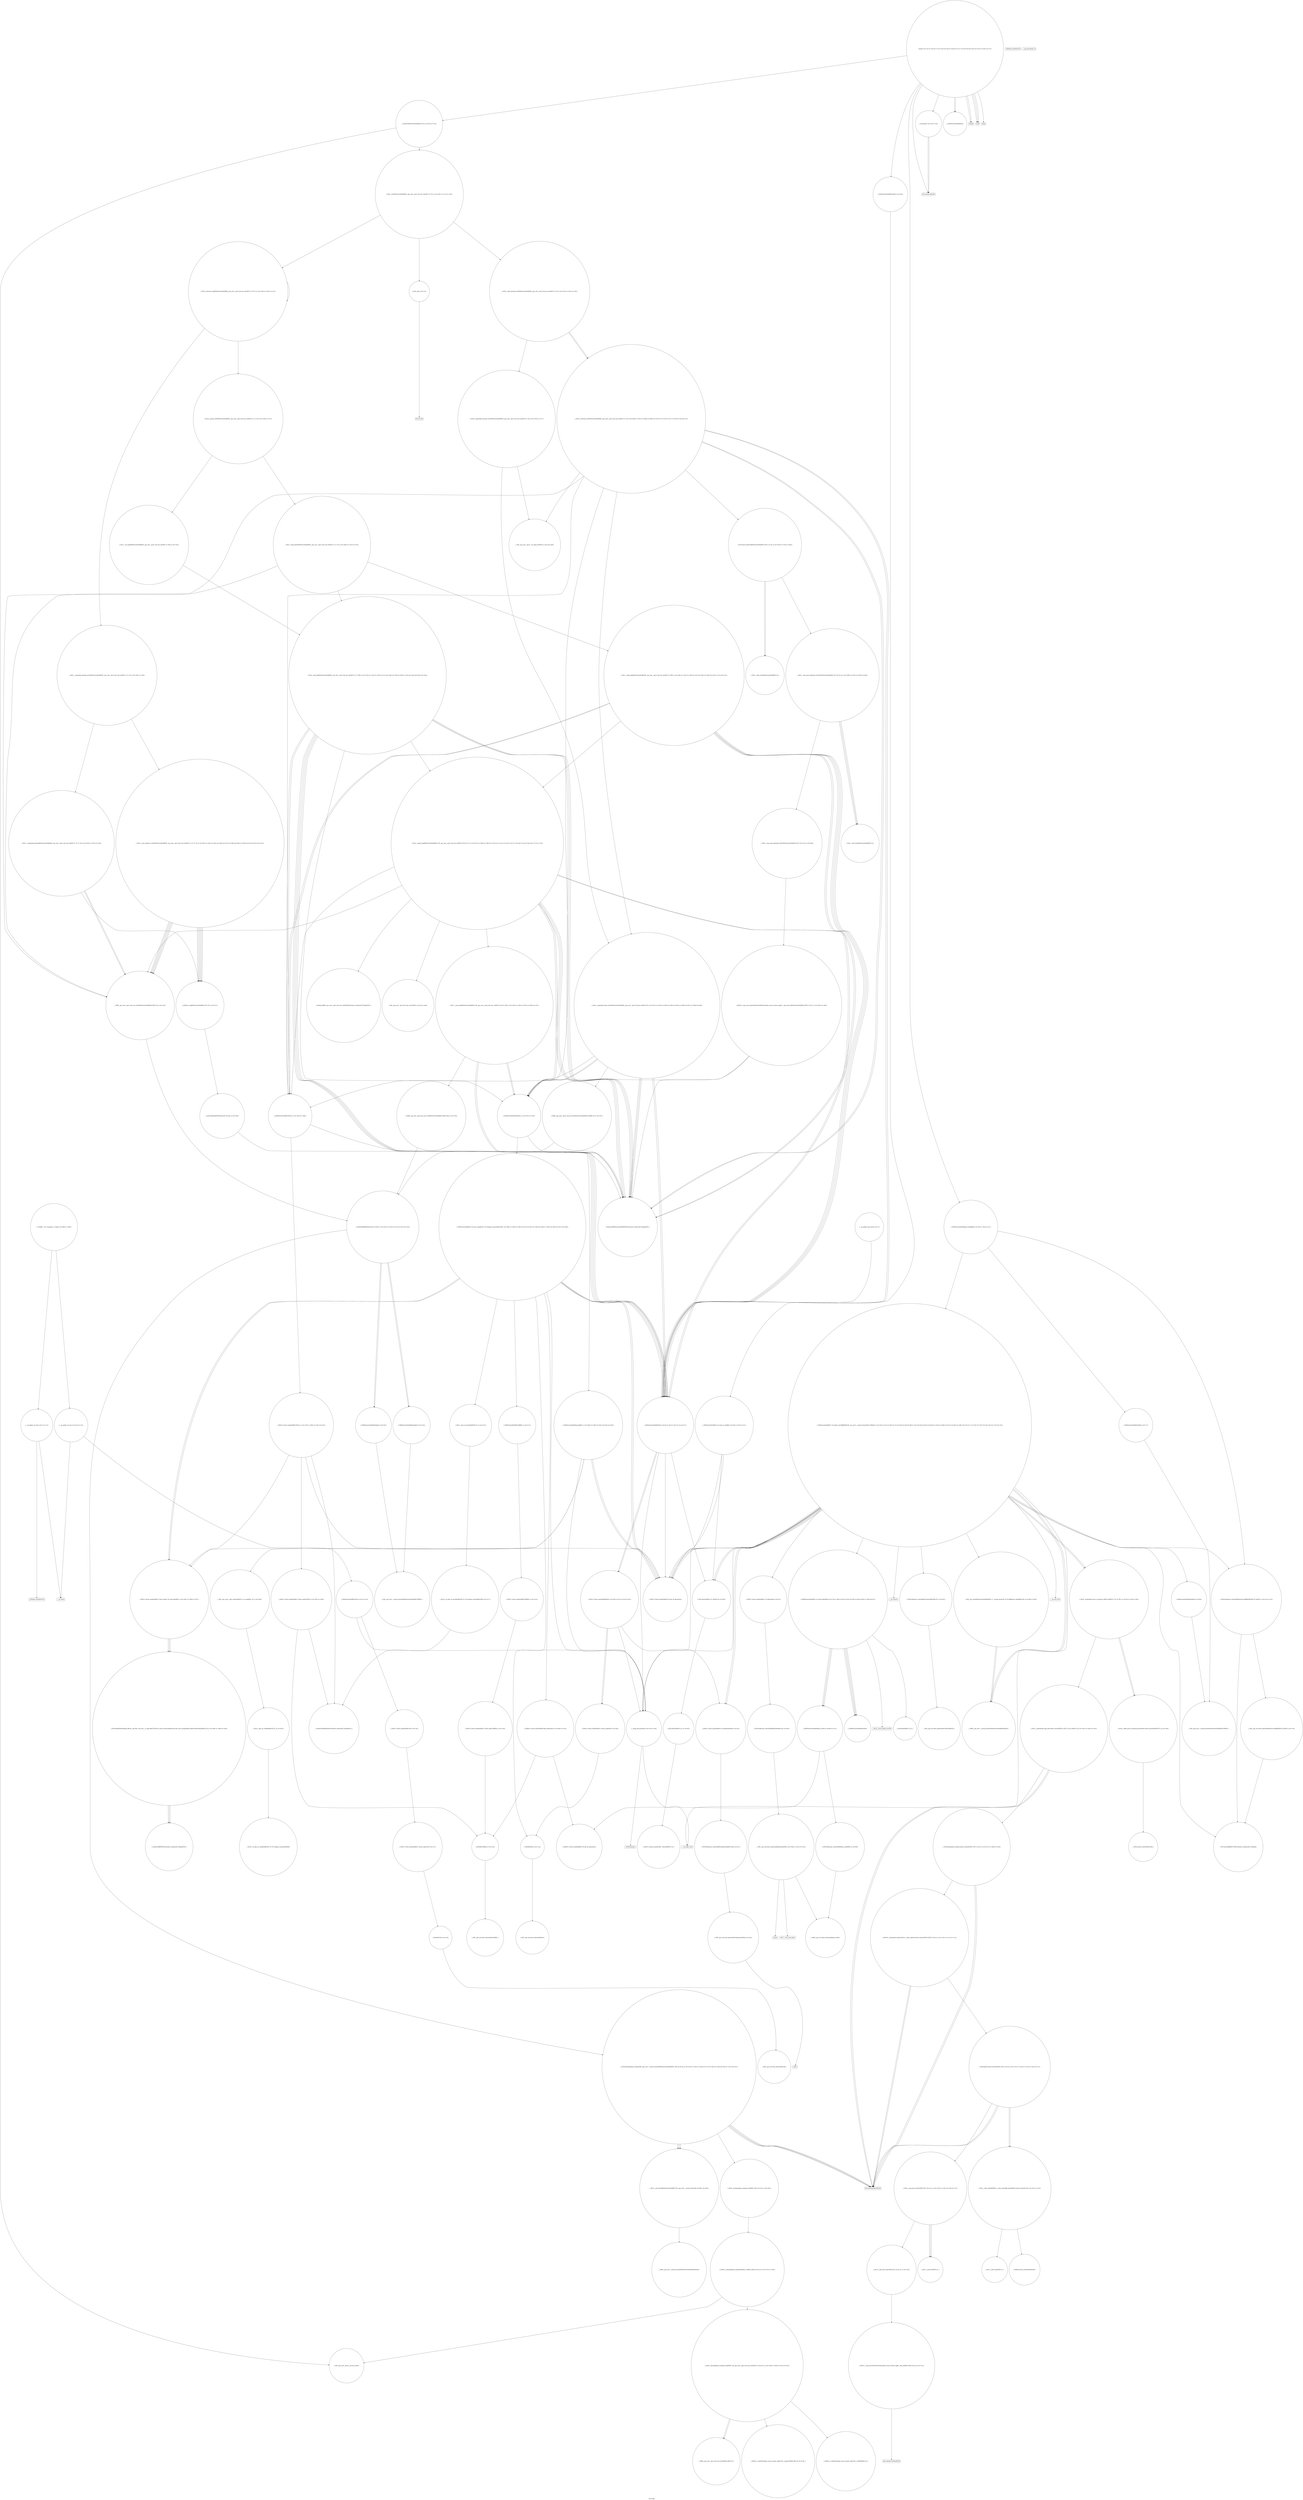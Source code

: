 digraph "Call Graph" {
	label="Call Graph";

	Node0x555b757e8b70 [shape=record,shape=circle,label="{__cxx_global_var_init|{<s0>1|<s1>2}}"];
	Node0x555b757e8b70:s0 -> Node0x555b757e8bf0[color=black];
	Node0x555b757e8b70:s1 -> Node0x555b75b6a610[color=black];
	Node0x555b75b6e1b0 [shape=record,shape=circle,label="{_ZNK9__gnu_cxx5__ops15_Iter_less_iterclIPSt6vectorIiSaIiEES6_EEbT_T0_|{<s0>153}}"];
	Node0x555b75b6e1b0:s0 -> Node0x555b75b6c690[color=black];
	Node0x555b75b6a810 [shape=record,shape=circle,label="{_ZNSt6vectorIiSaIiEED2Ev|{<s0>8|<s1>9|<s2>10|<s3>11|<s4>12}}"];
	Node0x555b75b6a810:s0 -> Node0x555b75b6b210[color=black];
	Node0x555b75b6a810:s1 -> Node0x555b75b6b190[color=black];
	Node0x555b75b6a810:s2 -> Node0x555b75b6b290[color=black];
	Node0x555b75b6a810:s3 -> Node0x555b75b6b290[color=black];
	Node0x555b75b6a810:s4 -> Node0x555b75b6ae90[color=black];
	Node0x555b75b6bd10 [shape=record,shape=circle,label="{_ZNSt12_Vector_baseIiSaIiEE12_Vector_implC2EOS0_|{<s0>183|<s1>184}}"];
	Node0x555b75b6bd10:s0 -> Node0x555b75b6bc90[color=black];
	Node0x555b75b6bd10:s1 -> Node0x555b75b6c410[color=black];
	Node0x555b75b6ab90 [shape=record,shape=circle,label="{_ZNSt6vectorIiSaIiEE9push_backERKi|{<s0>29|<s1>30|<s2>31}}"];
	Node0x555b75b6ab90:s0 -> Node0x555b75b6b790[color=black];
	Node0x555b75b6ab90:s1 -> Node0x555b75b6b890[color=black];
	Node0x555b75b6ab90:s2 -> Node0x555b75b6b810[color=black];
	Node0x555b75b6c090 [shape=record,shape=circle,label="{_ZN9__gnu_cxx5__ops14_Iter_less_valC2ENS0_15_Iter_less_iterE}"];
	Node0x555b75b6af10 [shape=record,shape=Mrecord,label="{__cxa_begin_catch}"];
	Node0x555b75b6c410 [shape=record,shape=circle,label="{_ZNSaIiEC2ERKS_|{<s0>214}}"];
	Node0x555b75b6c410:s0 -> Node0x555b75b6be10[color=black];
	Node0x555b75b6b290 [shape=record,shape=circle,label="{_ZNSt12_Vector_baseIiSaIiEED2Ev|{<s0>40|<s1>41|<s2>42|<s3>43}}"];
	Node0x555b75b6b290:s0 -> Node0x555b75b6b410[color=black];
	Node0x555b75b6b290:s1 -> Node0x555b75b6b490[color=black];
	Node0x555b75b6b290:s2 -> Node0x555b75b6b490[color=black];
	Node0x555b75b6b290:s3 -> Node0x555b75b6ae90[color=black];
	Node0x555b75b6c790 [shape=record,shape=circle,label="{_ZNKSt6vectorIiSaIiEE5beginEv|{<s0>233}}"];
	Node0x555b75b6c790:s0 -> Node0x555b75b704d0[color=black];
	Node0x555b75b6b610 [shape=record,shape=Mrecord,label="{_ZdlPv}"];
	Node0x555b75b6cb10 [shape=record,shape=circle,label="{_ZNSt8__lc_raiISt26random_access_iterator_tagS0_E6__cnd2IPKiEEbT_S5_}"];
	Node0x555b75b6b990 [shape=record,shape=circle,label="{_ZSt7forwardIRKiEOT_RNSt16remove_referenceIS2_E4typeE}"];
	Node0x555b75b706d0 [shape=record,shape=circle,label="{_ZSt4swapIiSaIiEEvRSt6vectorIT_T0_ES5_|{<s0>258}}"];
	Node0x555b75b706d0:s0 -> Node0x555b75b70750[color=black];
	Node0x555b75b6cd30 [shape=record,shape=circle,label="{_ZNSt16allocator_traitsISaIiEE7destroyIiEEvRS0_PT_|{<s0>95}}"];
	Node0x555b75b6cd30:s0 -> Node0x555b75b6dc30[color=black];
	Node0x555b75b70a50 [shape=record,shape=circle,label="{_ZSt26__unguarded_insertion_sortIPSt6vectorIiSaIiEEN9__gnu_cxx5__ops15_Iter_less_iterEEvT_S7_T0_|{<s0>276|<s1>277}}"];
	Node0x555b75b70a50:s0 -> Node0x555b75b70bd0[color=black];
	Node0x555b75b70a50:s1 -> Node0x555b75b70b50[color=black];
	Node0x555b75b6d0b0 [shape=record,shape=circle,label="{_ZNSt16allocator_traitsISaIiEE8max_sizeERKS0_|{<s0>98}}"];
	Node0x555b75b6d0b0:s0 -> Node0x555b75b6d1b0[color=black];
	Node0x555b75b70dd0 [shape=record,shape=circle,label="{_ZSt12__niter_baseIPSt6vectorIiSaIiEEET_S4_}"];
	Node0x555b75b6d430 [shape=record,shape=Mrecord,label="{_Znwm}"];
	Node0x555b75b6d7b0 [shape=record,shape=circle,label="{_ZSt14__copy_move_a2ILb1EPiS0_ET1_T0_S2_S1_|{<s0>118|<s1>119|<s2>120|<s3>121}}"];
	Node0x555b75b6d7b0:s0 -> Node0x555b75b6d930[color=black];
	Node0x555b75b6d7b0:s1 -> Node0x555b75b6d930[color=black];
	Node0x555b75b6d7b0:s2 -> Node0x555b75b6d930[color=black];
	Node0x555b75b6d7b0:s3 -> Node0x555b75b6d8b0[color=black];
	Node0x555b75b6db30 [shape=record,shape=circle,label="{_ZNKSt13move_iteratorIPiE4baseEv}"];
	Node0x555b75b6deb0 [shape=record,shape=circle,label="{_ZSt22__final_insertion_sortIPSt6vectorIiSaIiEEN9__gnu_cxx5__ops15_Iter_less_iterEEvT_S7_T0_|{<s0>133|<s1>134|<s2>135}}"];
	Node0x555b75b6deb0:s0 -> Node0x555b75b709d0[color=black];
	Node0x555b75b6deb0:s1 -> Node0x555b75b70a50[color=black];
	Node0x555b75b6deb0:s2 -> Node0x555b75b709d0[color=black];
	Node0x555b757e8bf0 [shape=record,shape=Mrecord,label="{_ZNSt8ios_base4InitC1Ev}"];
	Node0x555b75b6e230 [shape=record,shape=circle,label="{_ZSt10__pop_heapIPSt6vectorIiSaIiEEN9__gnu_cxx5__ops15_Iter_less_iterEEvT_S7_S7_RT0_|{<s0>154|<s1>155|<s2>156|<s3>157|<s4>158|<s5>159|<s6>160|<s7>161|<s8>162|<s9>163|<s10>164}}"];
	Node0x555b75b6e230:s0 -> Node0x555b75b6e2b0[color=black];
	Node0x555b75b6e230:s1 -> Node0x555b75b6e330[color=black];
	Node0x555b75b6e230:s2 -> Node0x555b75b6e2b0[color=black];
	Node0x555b75b6e230:s3 -> Node0x555b75b6bf90[color=black];
	Node0x555b75b6e230:s4 -> Node0x555b75b6e2b0[color=black];
	Node0x555b75b6e230:s5 -> Node0x555b75b6e330[color=black];
	Node0x555b75b6e230:s6 -> Node0x555b75b6e3b0[color=black];
	Node0x555b75b6e230:s7 -> Node0x555b75b6a810[color=black];
	Node0x555b75b6e230:s8 -> Node0x555b75b6a810[color=black];
	Node0x555b75b6e230:s9 -> Node0x555b75b6a810[color=black];
	Node0x555b75b6e230:s10 -> Node0x555b75b6a810[color=black];
	Node0x555b75b6a890 [shape=record,shape=circle,label="{_Z5solveiii|{<s0>13|<s1>14}}"];
	Node0x555b75b6a890:s0 -> Node0x555b75b6a910[color=black];
	Node0x555b75b6a890:s1 -> Node0x555b75b6a910[color=black];
	Node0x555b75b6bd90 [shape=record,shape=circle,label="{_ZNSt12_Vector_baseIiSaIiEE12_Vector_impl12_M_swap_dataERS2_|{<s0>185|<s1>186|<s2>187}}"];
	Node0x555b75b6bd90:s0 -> Node0x555b75b6be90[color=black];
	Node0x555b75b6bd90:s1 -> Node0x555b75b6be90[color=black];
	Node0x555b75b6bd90:s2 -> Node0x555b75b6be90[color=black];
	Node0x555b75b6ac10 [shape=record,shape=circle,label="{_ZSt4sortIPSt6vectorIiSaIiEEEvT_S4_|{<s0>32|<s1>33}}"];
	Node0x555b75b6ac10:s0 -> Node0x555b75b6dd30[color=black];
	Node0x555b75b6ac10:s1 -> Node0x555b75b6dcb0[color=black];
	Node0x555b75b6c110 [shape=record,shape=circle,label="{_ZSt11__push_heapIPSt6vectorIiSaIiEElS2_N9__gnu_cxx5__ops14_Iter_less_valEEvT_T0_S8_T1_RT2_|{<s0>193|<s1>194|<s2>195|<s3>196|<s4>197}}"];
	Node0x555b75b6c110:s0 -> Node0x555b75b6c610[color=black];
	Node0x555b75b6c110:s1 -> Node0x555b75b6e2b0[color=black];
	Node0x555b75b6c110:s2 -> Node0x555b75b6bf90[color=black];
	Node0x555b75b6c110:s3 -> Node0x555b75b6e2b0[color=black];
	Node0x555b75b6c110:s4 -> Node0x555b75b6bf90[color=black];
	Node0x555b75b6af90 [shape=record,shape=Mrecord,label="{_ZSt9terminatev}"];
	Node0x555b75b6c490 [shape=record,shape=circle,label="{_ZNSt12_Vector_baseIiSaIiEEC2ERKS0_|{<s0>215}}"];
	Node0x555b75b6c490:s0 -> Node0x555b75b6c510[color=black];
	Node0x555b75b6b310 [shape=record,shape=circle,label="{_ZSt8_DestroyIPiEvT_S1_|{<s0>44}}"];
	Node0x555b75b6b310:s0 -> Node0x555b75b6b390[color=black];
	Node0x555b75b6c810 [shape=record,shape=circle,label="{_ZNKSt6vectorIiSaIiEE3endEv|{<s0>234}}"];
	Node0x555b75b6c810:s0 -> Node0x555b75b704d0[color=black];
	Node0x555b75b6b690 [shape=record,shape=circle,label="{_ZN9__gnu_cxx13new_allocatorIiED2Ev}"];
	Node0x555b75b6cb90 [shape=record,shape=circle,label="{_ZNK9__gnu_cxx5__ops15_Iter_less_iterclIPKiS4_EEbT_T0_}"];
	Node0x555b75b6ba10 [shape=record,shape=circle,label="{_ZNKSt6vectorIiSaIiEE12_M_check_lenEmPKc|{<s0>79|<s1>80|<s2>81|<s3>82|<s4>83|<s5>84|<s6>85|<s7>86|<s8>87}}"];
	Node0x555b75b6ba10:s0 -> Node0x555b75b6ceb0[color=black];
	Node0x555b75b6ba10:s1 -> Node0x555b75b6cf30[color=black];
	Node0x555b75b6ba10:s2 -> Node0x555b75b6cfb0[color=black];
	Node0x555b75b6ba10:s3 -> Node0x555b75b6cf30[color=black];
	Node0x555b75b6ba10:s4 -> Node0x555b75b6cf30[color=black];
	Node0x555b75b6ba10:s5 -> Node0x555b75b6d030[color=black];
	Node0x555b75b6ba10:s6 -> Node0x555b75b6cf30[color=black];
	Node0x555b75b6ba10:s7 -> Node0x555b75b6ceb0[color=black];
	Node0x555b75b6ba10:s8 -> Node0x555b75b6ceb0[color=black];
	Node0x555b75b70750 [shape=record,shape=circle,label="{_ZNSt6vectorIiSaIiEE4swapERS1_|{<s0>259|<s1>260|<s2>261|<s3>262|<s4>263}}"];
	Node0x555b75b70750:s0 -> Node0x555b75b6bd90[color=black];
	Node0x555b75b70750:s1 -> Node0x555b75b6b210[color=black];
	Node0x555b75b70750:s2 -> Node0x555b75b6b210[color=black];
	Node0x555b75b70750:s3 -> Node0x555b75b707d0[color=black];
	Node0x555b75b70750:s4 -> Node0x555b75b6ae90[color=black];
	Node0x555b75b6cdb0 [shape=record,shape=Mrecord,label="{__cxa_rethrow}"];
	Node0x555b75b70ad0 [shape=record,shape=circle,label="{_ZSt13move_backwardIPSt6vectorIiSaIiEES3_ET0_T_S5_S4_|{<s0>278|<s1>279|<s2>280}}"];
	Node0x555b75b70ad0:s0 -> Node0x555b75b70cd0[color=black];
	Node0x555b75b70ad0:s1 -> Node0x555b75b70cd0[color=black];
	Node0x555b75b70ad0:s2 -> Node0x555b75b70c50[color=black];
	Node0x555b75b6d130 [shape=record,shape=circle,label="{_ZNKSt12_Vector_baseIiSaIiEE19_M_get_Tp_allocatorEv}"];
	Node0x555b75b70e50 [shape=record,shape=circle,label="{_ZNSt20__copy_move_backwardILb1ELb0ESt26random_access_iterator_tagE13__copy_move_bIPSt6vectorIiSaIiEES6_EET0_T_S8_S7_|{<s0>295|<s1>296}}"];
	Node0x555b75b70e50:s0 -> Node0x555b75b6e2b0[color=black];
	Node0x555b75b70e50:s1 -> Node0x555b75b6bf90[color=black];
	Node0x555b75b6d4b0 [shape=record,shape=circle,label="{_ZSt22__uninitialized_copy_aISt13move_iteratorIPiES1_iET0_T_S4_S3_RSaIT1_E|{<s0>103|<s1>104|<s2>105}}"];
	Node0x555b75b6d4b0:s0 -> Node0x555b75b6d630[color=black];
	Node0x555b75b6d4b0:s1 -> Node0x555b75b6d630[color=black];
	Node0x555b75b6d4b0:s2 -> Node0x555b75b6d5b0[color=black];
	Node0x555b75b6d830 [shape=record,shape=circle,label="{_ZSt12__miter_baseIPiEDTcl12__miter_basecldtfp_4baseEEESt13move_iteratorIT_E|{<s0>122|<s1>123}}"];
	Node0x555b75b6d830:s0 -> Node0x555b75b6db30[color=black];
	Node0x555b75b6d830:s1 -> Node0x555b75b6dab0[color=black];
	Node0x555b75b6dbb0 [shape=record,shape=circle,label="{_ZNSt13move_iteratorIPiEC2ES0_}"];
	Node0x555b75b6df30 [shape=record,shape=circle,label="{_ZSt14__partial_sortIPSt6vectorIiSaIiEEN9__gnu_cxx5__ops15_Iter_less_iterEEvT_S7_S7_T0_|{<s0>136|<s1>137}}"];
	Node0x555b75b6df30:s0 -> Node0x555b75b6e030[color=black];
	Node0x555b75b6df30:s1 -> Node0x555b75b6e0b0[color=black];
	Node0x555b75b6a590 [shape=record,shape=Mrecord,label="{_ZNSt8ios_base4InitD1Ev}"];
	Node0x555b75b6e2b0 [shape=record,shape=circle,label="{_ZSt4moveIRSt6vectorIiSaIiEEEONSt16remove_referenceIT_E4typeEOS5_}"];
	Node0x555b75b6a910 [shape=record,shape=Mrecord,label="{llvm.memset.p0i8.i64}"];
	Node0x555b75b6be10 [shape=record,shape=circle,label="{_ZN9__gnu_cxx13new_allocatorIiEC2ERKS1_}"];
	Node0x555b75b6ac90 [shape=record,shape=circle,label="{_ZNSt6vectorIiSaIiEEixEm}"];
	Node0x555b75b6c190 [shape=record,shape=circle,label="{_ZNSt6vectorIiSaIiEE14_M_move_assignEOS1_St17integral_constantIbLb1EE|{<s0>198|<s1>199|<s2>200|<s3>201|<s4>202|<s5>203|<s6>204|<s7>205|<s8>206|<s9>207|<s10>208}}"];
	Node0x555b75b6c190:s0 -> Node0x555b75b6c210[color=black];
	Node0x555b75b6c190:s1 -> Node0x555b75b6c290[color=black];
	Node0x555b75b6c190:s2 -> Node0x555b75b6c310[color=black];
	Node0x555b75b6c190:s3 -> Node0x555b75b6bd90[color=black];
	Node0x555b75b6c190:s4 -> Node0x555b75b6bd90[color=black];
	Node0x555b75b6c190:s5 -> Node0x555b75b6b210[color=black];
	Node0x555b75b6c190:s6 -> Node0x555b75b6b210[color=black];
	Node0x555b75b6c190:s7 -> Node0x555b75b6c390[color=black];
	Node0x555b75b6c190:s8 -> Node0x555b75b6a810[color=black];
	Node0x555b75b6c190:s9 -> Node0x555b75b6a810[color=black];
	Node0x555b75b6c190:s10 -> Node0x555b75b6ae90[color=black];
	Node0x555b75b6b010 [shape=record,shape=circle,label="{_ZNSt12_Vector_baseIiSaIiEE12_Vector_implC2Ev|{<s0>37}}"];
	Node0x555b75b6b010:s0 -> Node0x555b75b6b090[color=black];
	Node0x555b75b6c510 [shape=record,shape=circle,label="{_ZNSt12_Vector_baseIiSaIiEE12_Vector_implC2ERKS0_|{<s0>216}}"];
	Node0x555b75b6c510:s0 -> Node0x555b75b6c410[color=black];
	Node0x555b75b6b390 [shape=record,shape=circle,label="{_ZNSt12_Destroy_auxILb1EE9__destroyIPiEEvT_S3_}"];
	Node0x555b75b6c890 [shape=record,shape=circle,label="{_ZSt29__lexicographical_compare_auxIPKiS1_EbT_S2_T0_S3_|{<s0>235}}"];
	Node0x555b75b6c890:s0 -> Node0x555b75b6c990[color=black];
	Node0x555b75b6b710 [shape=record,shape=circle,label="{_ZNSt6vectorIiSaIiEE15_M_erase_at_endEPi|{<s0>49|<s1>50|<s2>51}}"];
	Node0x555b75b6b710:s0 -> Node0x555b75b6b210[color=black];
	Node0x555b75b6b710:s1 -> Node0x555b75b6b190[color=black];
	Node0x555b75b6b710:s2 -> Node0x555b75b6ae90[color=black];
	Node0x555b75b6cc10 [shape=record,shape=circle,label="{_ZNK9__gnu_cxx17__normal_iteratorIPKiSt6vectorIiSaIiEEE4baseEv}"];
	Node0x555b75b6ba90 [shape=record,shape=circle,label="{_ZN9__gnu_cxxmiIPiSt6vectorIiSaIiEEEENS_17__normal_iteratorIT_T0_E15difference_typeERKS8_SB_|{<s0>88|<s1>89}}"];
	Node0x555b75b6ba90:s0 -> Node0x555b75b6ccb0[color=black];
	Node0x555b75b6ba90:s1 -> Node0x555b75b6ccb0[color=black];
	Node0x555b75b707d0 [shape=record,shape=circle,label="{_ZN9__gnu_cxx14__alloc_traitsISaIiEE10_S_on_swapERS1_S3_|{<s0>264}}"];
	Node0x555b75b707d0:s0 -> Node0x555b75b70850[color=black];
	Node0x555b75b6ce30 [shape=record,shape=Mrecord,label="{__cxa_end_catch}"];
	Node0x555b75b70b50 [shape=record,shape=circle,label="{_ZSt25__unguarded_linear_insertIPSt6vectorIiSaIiEEN9__gnu_cxx5__ops14_Val_less_iterEEvT_T0_|{<s0>281|<s1>282|<s2>283|<s3>284|<s4>285|<s5>286|<s6>287|<s7>288|<s8>289}}"];
	Node0x555b75b70b50:s0 -> Node0x555b75b6e2b0[color=black];
	Node0x555b75b70b50:s1 -> Node0x555b75b6e330[color=black];
	Node0x555b75b70b50:s2 -> Node0x555b75b70ed0[color=black];
	Node0x555b75b70b50:s3 -> Node0x555b75b6e2b0[color=black];
	Node0x555b75b70b50:s4 -> Node0x555b75b6bf90[color=black];
	Node0x555b75b70b50:s5 -> Node0x555b75b6a810[color=black];
	Node0x555b75b70b50:s6 -> Node0x555b75b6e2b0[color=black];
	Node0x555b75b70b50:s7 -> Node0x555b75b6bf90[color=black];
	Node0x555b75b70b50:s8 -> Node0x555b75b6a810[color=black];
	Node0x555b75b6d1b0 [shape=record,shape=circle,label="{_ZNK9__gnu_cxx13new_allocatorIiE8max_sizeEv}"];
	Node0x555b75b70ed0 [shape=record,shape=circle,label="{_ZNK9__gnu_cxx5__ops14_Val_less_iterclISt6vectorIiSaIiEEPS5_EEbRT_T0_|{<s0>297}}"];
	Node0x555b75b70ed0:s0 -> Node0x555b75b6c690[color=black];
	Node0x555b75b6d530 [shape=record,shape=circle,label="{_ZSt32__make_move_if_noexcept_iteratorIiSt13move_iteratorIPiEET0_PT_|{<s0>106}}"];
	Node0x555b75b6d530:s0 -> Node0x555b75b6dbb0[color=black];
	Node0x555b75b6d8b0 [shape=record,shape=circle,label="{_ZSt13__copy_move_aILb1EPiS0_ET1_T0_S2_S1_|{<s0>124}}"];
	Node0x555b75b6d8b0:s0 -> Node0x555b75b6d9b0[color=black];
	Node0x555b75b6dc30 [shape=record,shape=circle,label="{_ZN9__gnu_cxx13new_allocatorIiE7destroyIiEEvPT_}"];
	Node0x555b75b6dfb0 [shape=record,shape=circle,label="{_ZSt27__unguarded_partition_pivotIPSt6vectorIiSaIiEEN9__gnu_cxx5__ops15_Iter_less_iterEET_S7_S7_T0_|{<s0>138|<s1>139}}"];
	Node0x555b75b6dfb0:s0 -> Node0x555b75b70550[color=black];
	Node0x555b75b6dfb0:s1 -> Node0x555b75b705d0[color=black];
	Node0x555b75b6a610 [shape=record,shape=Mrecord,label="{__cxa_atexit}"];
	Node0x555b75b6e330 [shape=record,shape=circle,label="{_ZNSt6vectorIiSaIiEEC2EOS1_|{<s0>165|<s1>166}}"];
	Node0x555b75b6e330:s0 -> Node0x555b75b6e2b0[color=black];
	Node0x555b75b6e330:s1 -> Node0x555b75b6e430[color=black];
	Node0x555b75b6a990 [shape=record,shape=circle,label="{main|{<s0>15|<s1>16|<s2>17|<s3>18|<s4>19|<s5>20|<s6>21|<s7>22|<s8>23|<s9>24|<s10>25|<s11>26|<s12>27}}"];
	Node0x555b75b6a990:s0 -> Node0x555b75b6aa10[color=black];
	Node0x555b75b6a990:s1 -> Node0x555b75b6aa10[color=black];
	Node0x555b75b6a990:s2 -> Node0x555b75b6aa90[color=black];
	Node0x555b75b6a990:s3 -> Node0x555b75b6aa90[color=black];
	Node0x555b75b6a990:s4 -> Node0x555b75b6ab10[color=black];
	Node0x555b75b6a990:s5 -> Node0x555b75b6aa90[color=black];
	Node0x555b75b6a990:s6 -> Node0x555b75b6ab90[color=black];
	Node0x555b75b6a990:s7 -> Node0x555b75b6ac10[color=black];
	Node0x555b75b6a990:s8 -> Node0x555b75b6a910[color=black];
	Node0x555b75b6a990:s9 -> Node0x555b75b6ac90[color=black];
	Node0x555b75b6a990:s10 -> Node0x555b75b6ac90[color=black];
	Node0x555b75b6a990:s11 -> Node0x555b75b6a890[color=black];
	Node0x555b75b6a990:s12 -> Node0x555b75b6ad10[color=black];
	Node0x555b75b6be90 [shape=record,shape=circle,label="{_ZSt4swapIPiENSt9enable_ifIXsr6__and_ISt6__not_ISt15__is_tuple_likeIT_EESt21is_move_constructibleIS4_ESt18is_move_assignableIS4_EEE5valueEvE4typeERS4_SD_|{<s0>188|<s1>189|<s2>190}}"];
	Node0x555b75b6be90:s0 -> Node0x555b75b6bf10[color=black];
	Node0x555b75b6be90:s1 -> Node0x555b75b6bf10[color=black];
	Node0x555b75b6be90:s2 -> Node0x555b75b6bf10[color=black];
	Node0x555b75b6ad10 [shape=record,shape=Mrecord,label="{printf}"];
	Node0x555b75b6c210 [shape=record,shape=circle,label="{_ZNKSt12_Vector_baseIiSaIiEE13get_allocatorEv|{<s0>209|<s1>210}}"];
	Node0x555b75b6c210:s0 -> Node0x555b75b6d130[color=black];
	Node0x555b75b6c210:s1 -> Node0x555b75b6c410[color=black];
	Node0x555b75b6b090 [shape=record,shape=circle,label="{_ZNSaIiEC2Ev|{<s0>38}}"];
	Node0x555b75b6b090:s0 -> Node0x555b75b6b110[color=black];
	Node0x555b75b6c590 [shape=record,shape=circle,label="{_ZSt18__do_alloc_on_moveISaIiEEvRT_S2_St17integral_constantIbLb1EE|{<s0>217}}"];
	Node0x555b75b6c590:s0 -> Node0x555b75b6bc90[color=black];
	Node0x555b75b6b410 [shape=record,shape=circle,label="{_ZNSt12_Vector_baseIiSaIiEE13_M_deallocateEPim|{<s0>45}}"];
	Node0x555b75b6b410:s0 -> Node0x555b75b6b510[color=black];
	Node0x555b75b6c910 [shape=record,shape=circle,label="{_ZSt12__niter_baseIPKiSt6vectorIiSaIiEEET_N9__gnu_cxx17__normal_iteratorIS5_T0_EE|{<s0>236}}"];
	Node0x555b75b6c910:s0 -> Node0x555b75b6cc10[color=black];
	Node0x555b75b6b790 [shape=record,shape=circle,label="{_ZNSt16allocator_traitsISaIiEE9constructIiJRKiEEEvRS0_PT_DpOT0_|{<s0>52|<s1>53}}"];
	Node0x555b75b6b790:s0 -> Node0x555b75b6b990[color=black];
	Node0x555b75b6b790:s1 -> Node0x555b75b6b910[color=black];
	Node0x555b75b704d0 [shape=record,shape=circle,label="{_ZN9__gnu_cxx17__normal_iteratorIPKiSt6vectorIiSaIiEEEC2ERKS2_}"];
	Node0x555b75b6bb10 [shape=record,shape=circle,label="{_ZNSt6vectorIiSaIiEE5beginEv|{<s0>90}}"];
	Node0x555b75b6bb10:s0 -> Node0x555b75b6d230[color=black];
	Node0x555b75b70850 [shape=record,shape=circle,label="{_ZSt15__alloc_on_swapISaIiEEvRT_S2_|{<s0>265}}"];
	Node0x555b75b70850:s0 -> Node0x555b75b708d0[color=black];
	Node0x555b75b6ceb0 [shape=record,shape=circle,label="{_ZNKSt6vectorIiSaIiEE8max_sizeEv|{<s0>96|<s1>97}}"];
	Node0x555b75b6ceb0:s0 -> Node0x555b75b6d130[color=black];
	Node0x555b75b6ceb0:s1 -> Node0x555b75b6d0b0[color=black];
	Node0x555b75b70bd0 [shape=record,shape=circle,label="{_ZN9__gnu_cxx5__ops15__val_comp_iterENS0_15_Iter_less_iterE}"];
	Node0x555b75b6d230 [shape=record,shape=circle,label="{_ZN9__gnu_cxx17__normal_iteratorIPiSt6vectorIiSaIiEEEC2ERKS1_}"];
	Node0x555b75b70f50 [shape=record,shape=circle,label="{_GLOBAL__sub_I_lympanda_2_0.cpp|{<s0>298|<s1>299}}"];
	Node0x555b75b70f50:s0 -> Node0x555b757e8b70[color=black];
	Node0x555b75b70f50:s1 -> Node0x555b75b6a690[color=black];
	Node0x555b75b6d5b0 [shape=record,shape=circle,label="{_ZSt18uninitialized_copyISt13move_iteratorIPiES1_ET0_T_S4_S3_|{<s0>107|<s1>108|<s2>109}}"];
	Node0x555b75b6d5b0:s0 -> Node0x555b75b6d630[color=black];
	Node0x555b75b6d5b0:s1 -> Node0x555b75b6d630[color=black];
	Node0x555b75b6d5b0:s2 -> Node0x555b75b6d6b0[color=black];
	Node0x555b75b6d930 [shape=record,shape=circle,label="{_ZSt12__niter_baseIPiET_S1_}"];
	Node0x555b75b6dcb0 [shape=record,shape=circle,label="{_ZSt6__sortIPSt6vectorIiSaIiEEN9__gnu_cxx5__ops15_Iter_less_iterEEvT_S7_T0_|{<s0>126|<s1>127|<s2>128}}"];
	Node0x555b75b6dcb0:s0 -> Node0x555b75b6de30[color=black];
	Node0x555b75b6dcb0:s1 -> Node0x555b75b6ddb0[color=black];
	Node0x555b75b6dcb0:s2 -> Node0x555b75b6deb0[color=black];
	Node0x555b75b6e030 [shape=record,shape=circle,label="{_ZSt13__heap_selectIPSt6vectorIiSaIiEEN9__gnu_cxx5__ops15_Iter_less_iterEEvT_S7_S7_T0_|{<s0>140|<s1>141|<s2>142}}"];
	Node0x555b75b6e030:s0 -> Node0x555b75b6e130[color=black];
	Node0x555b75b6e030:s1 -> Node0x555b75b6e1b0[color=black];
	Node0x555b75b6e030:s2 -> Node0x555b75b6e230[color=black];
	Node0x555b75b6a690 [shape=record,shape=circle,label="{__cxx_global_var_init.1|{<s0>3|<s1>4}}"];
	Node0x555b75b6a690:s0 -> Node0x555b75b6a710[color=black];
	Node0x555b75b6a690:s1 -> Node0x555b75b6a610[color=black];
	Node0x555b75b6e3b0 [shape=record,shape=circle,label="{_ZSt13__adjust_heapIPSt6vectorIiSaIiEElS2_N9__gnu_cxx5__ops15_Iter_less_iterEEvT_T0_S8_T1_T2_|{<s0>167|<s1>168|<s2>169|<s3>170|<s4>171|<s5>172|<s6>173|<s7>174|<s8>175|<s9>176|<s10>177|<s11>178}}"];
	Node0x555b75b6e3b0:s0 -> Node0x555b75b6e1b0[color=black];
	Node0x555b75b6e3b0:s1 -> Node0x555b75b6e2b0[color=black];
	Node0x555b75b6e3b0:s2 -> Node0x555b75b6bf90[color=black];
	Node0x555b75b6e3b0:s3 -> Node0x555b75b6e2b0[color=black];
	Node0x555b75b6e3b0:s4 -> Node0x555b75b6bf90[color=black];
	Node0x555b75b6e3b0:s5 -> Node0x555b75b6c010[color=black];
	Node0x555b75b6e3b0:s6 -> Node0x555b75b6c090[color=black];
	Node0x555b75b6e3b0:s7 -> Node0x555b75b6e2b0[color=black];
	Node0x555b75b6e3b0:s8 -> Node0x555b75b6e330[color=black];
	Node0x555b75b6e3b0:s9 -> Node0x555b75b6c110[color=black];
	Node0x555b75b6e3b0:s10 -> Node0x555b75b6a810[color=black];
	Node0x555b75b6e3b0:s11 -> Node0x555b75b6a810[color=black];
	Node0x555b75b6aa10 [shape=record,shape=Mrecord,label="{freopen}"];
	Node0x555b75b6bf10 [shape=record,shape=circle,label="{_ZSt4moveIRPiEONSt16remove_referenceIT_E4typeEOS3_}"];
	Node0x555b75b6ad90 [shape=record,shape=circle,label="{_ZNSt12_Vector_baseIiSaIiEEC2Ev|{<s0>34}}"];
	Node0x555b75b6ad90:s0 -> Node0x555b75b6b010[color=black];
	Node0x555b75b6c290 [shape=record,shape=circle,label="{_ZNSt6vectorIiSaIiEEC2ERKS0_|{<s0>211}}"];
	Node0x555b75b6c290:s0 -> Node0x555b75b6c490[color=black];
	Node0x555b75b6b110 [shape=record,shape=circle,label="{_ZN9__gnu_cxx13new_allocatorIiEC2Ev}"];
	Node0x555b75b6c610 [shape=record,shape=circle,label="{_ZNK9__gnu_cxx5__ops14_Iter_less_valclIPSt6vectorIiSaIiEES5_EEbT_RT0_|{<s0>218}}"];
	Node0x555b75b6c610:s0 -> Node0x555b75b6c690[color=black];
	Node0x555b75b6b490 [shape=record,shape=circle,label="{_ZNSt12_Vector_baseIiSaIiEE12_Vector_implD2Ev|{<s0>46}}"];
	Node0x555b75b6b490:s0 -> Node0x555b75b6c310[color=black];
	Node0x555b75b6c990 [shape=record,shape=circle,label="{_ZNSt25__lexicographical_compareILb0EE4__lcIPKiS3_EEbT_S4_T0_S5_|{<s0>237|<s1>238}}"];
	Node0x555b75b6c990:s0 -> Node0x555b75b6dd30[color=black];
	Node0x555b75b6c990:s1 -> Node0x555b75b6ca10[color=black];
	Node0x555b75b6b810 [shape=record,shape=circle,label="{_ZNSt6vectorIiSaIiEE17_M_realloc_insertIJRKiEEEvN9__gnu_cxx17__normal_iteratorIPiS1_EEDpOT_|{<s0>54|<s1>55|<s2>56|<s3>57|<s4>58|<s5>59|<s6>60|<s7>61|<s8>62|<s9>63|<s10>64|<s11>65|<s12>66|<s13>67|<s14>68|<s15>69|<s16>70|<s17>71|<s18>72|<s19>73|<s20>74|<s21>75|<s22>76}}"];
	Node0x555b75b6b810:s0 -> Node0x555b75b6ba10[color=black];
	Node0x555b75b6b810:s1 -> Node0x555b75b6bb10[color=black];
	Node0x555b75b6b810:s2 -> Node0x555b75b6ba90[color=black];
	Node0x555b75b6b810:s3 -> Node0x555b75b6bb90[color=black];
	Node0x555b75b6b810:s4 -> Node0x555b75b6b990[color=black];
	Node0x555b75b6b810:s5 -> Node0x555b75b6b790[color=black];
	Node0x555b75b6b810:s6 -> Node0x555b75b6ccb0[color=black];
	Node0x555b75b6b810:s7 -> Node0x555b75b6b210[color=black];
	Node0x555b75b6b810:s8 -> Node0x555b75b6bc10[color=black];
	Node0x555b75b6b810:s9 -> Node0x555b75b6ccb0[color=black];
	Node0x555b75b6b810:s10 -> Node0x555b75b6b210[color=black];
	Node0x555b75b6b810:s11 -> Node0x555b75b6bc10[color=black];
	Node0x555b75b6b810:s12 -> Node0x555b75b6af10[color=black];
	Node0x555b75b6b810:s13 -> Node0x555b75b6cd30[color=black];
	Node0x555b75b6b810:s14 -> Node0x555b75b6ce30[color=black];
	Node0x555b75b6b810:s15 -> Node0x555b75b6b210[color=black];
	Node0x555b75b6b810:s16 -> Node0x555b75b6b190[color=black];
	Node0x555b75b6b810:s17 -> Node0x555b75b6b410[color=black];
	Node0x555b75b6b810:s18 -> Node0x555b75b6cdb0[color=black];
	Node0x555b75b6b810:s19 -> Node0x555b75b6b210[color=black];
	Node0x555b75b6b810:s20 -> Node0x555b75b6b190[color=black];
	Node0x555b75b6b810:s21 -> Node0x555b75b6b410[color=black];
	Node0x555b75b6b810:s22 -> Node0x555b75b6ae90[color=black];
	Node0x555b75b70550 [shape=record,shape=circle,label="{_ZSt22__move_median_to_firstIPSt6vectorIiSaIiEEN9__gnu_cxx5__ops15_Iter_less_iterEEvT_S7_S7_S7_T0_|{<s0>243|<s1>244|<s2>245|<s3>246|<s4>247|<s5>248|<s6>249|<s7>250|<s8>251|<s9>252|<s10>253}}"];
	Node0x555b75b70550:s0 -> Node0x555b75b6e1b0[color=black];
	Node0x555b75b70550:s1 -> Node0x555b75b6e1b0[color=black];
	Node0x555b75b70550:s2 -> Node0x555b75b70650[color=black];
	Node0x555b75b70550:s3 -> Node0x555b75b6e1b0[color=black];
	Node0x555b75b70550:s4 -> Node0x555b75b70650[color=black];
	Node0x555b75b70550:s5 -> Node0x555b75b70650[color=black];
	Node0x555b75b70550:s6 -> Node0x555b75b6e1b0[color=black];
	Node0x555b75b70550:s7 -> Node0x555b75b70650[color=black];
	Node0x555b75b70550:s8 -> Node0x555b75b6e1b0[color=black];
	Node0x555b75b70550:s9 -> Node0x555b75b70650[color=black];
	Node0x555b75b70550:s10 -> Node0x555b75b70650[color=black];
	Node0x555b75b6bb90 [shape=record,shape=circle,label="{_ZNSt12_Vector_baseIiSaIiEE11_M_allocateEm|{<s0>91}}"];
	Node0x555b75b6bb90:s0 -> Node0x555b75b6d2b0[color=black];
	Node0x555b75b708d0 [shape=record,shape=circle,label="{_ZSt18__do_alloc_on_swapISaIiEEvRT_S2_St17integral_constantIbLb0EE}"];
	Node0x555b75b6cf30 [shape=record,shape=circle,label="{_ZNKSt6vectorIiSaIiEE4sizeEv}"];
	Node0x555b75b70c50 [shape=record,shape=circle,label="{_ZSt23__copy_move_backward_a2ILb1EPSt6vectorIiSaIiEES3_ET1_T0_S5_S4_|{<s0>290|<s1>291|<s2>292|<s3>293}}"];
	Node0x555b75b70c50:s0 -> Node0x555b75b70dd0[color=black];
	Node0x555b75b70c50:s1 -> Node0x555b75b70dd0[color=black];
	Node0x555b75b70c50:s2 -> Node0x555b75b70dd0[color=black];
	Node0x555b75b70c50:s3 -> Node0x555b75b70d50[color=black];
	Node0x555b75b6d2b0 [shape=record,shape=circle,label="{_ZNSt16allocator_traitsISaIiEE8allocateERS0_m|{<s0>99}}"];
	Node0x555b75b6d2b0:s0 -> Node0x555b75b6d330[color=black];
	Node0x555b75b6d630 [shape=record,shape=Mrecord,label="{llvm.memcpy.p0i8.p0i8.i64}"];
	Node0x555b75b6d9b0 [shape=record,shape=circle,label="{_ZNSt11__copy_moveILb1ELb1ESt26random_access_iterator_tagE8__copy_mIiEEPT_PKS3_S6_S4_|{<s0>125}}"];
	Node0x555b75b6d9b0:s0 -> Node0x555b75b6da30[color=black];
	Node0x555b75b6dd30 [shape=record,shape=circle,label="{_ZN9__gnu_cxx5__ops16__iter_less_iterEv}"];
	Node0x555b75b6e0b0 [shape=record,shape=circle,label="{_ZSt11__sort_heapIPSt6vectorIiSaIiEEN9__gnu_cxx5__ops15_Iter_less_iterEEvT_S7_RT0_|{<s0>143}}"];
	Node0x555b75b6e0b0:s0 -> Node0x555b75b6e230[color=black];
	Node0x555b75b6a710 [shape=record,shape=circle,label="{_ZNSt6vectorIiSaIiEEC2Ev|{<s0>5|<s1>6}}"];
	Node0x555b75b6a710:s0 -> Node0x555b75b6ad90[color=black];
	Node0x555b75b6a710:s1 -> Node0x555b75b6ae90[color=black];
	Node0x555b75b6e430 [shape=record,shape=circle,label="{_ZNSt12_Vector_baseIiSaIiEEC2EOS1_|{<s0>179|<s1>180|<s2>181|<s3>182}}"];
	Node0x555b75b6e430:s0 -> Node0x555b75b6b210[color=black];
	Node0x555b75b6e430:s1 -> Node0x555b75b6bc90[color=black];
	Node0x555b75b6e430:s2 -> Node0x555b75b6bd10[color=black];
	Node0x555b75b6e430:s3 -> Node0x555b75b6bd90[color=black];
	Node0x555b75b6aa90 [shape=record,shape=Mrecord,label="{scanf}"];
	Node0x555b75b6bf90 [shape=record,shape=circle,label="{_ZNSt6vectorIiSaIiEEaSEOS1_|{<s0>191|<s1>192}}"];
	Node0x555b75b6bf90:s0 -> Node0x555b75b6e2b0[color=black];
	Node0x555b75b6bf90:s1 -> Node0x555b75b6c190[color=black];
	Node0x555b75b6ae10 [shape=record,shape=Mrecord,label="{__gxx_personality_v0}"];
	Node0x555b75b6c310 [shape=record,shape=circle,label="{_ZNSaIiED2Ev|{<s0>212}}"];
	Node0x555b75b6c310:s0 -> Node0x555b75b6b690[color=black];
	Node0x555b75b6b190 [shape=record,shape=circle,label="{_ZSt8_DestroyIPiiEvT_S1_RSaIT0_E|{<s0>39}}"];
	Node0x555b75b6b190:s0 -> Node0x555b75b6b310[color=black];
	Node0x555b75b6c690 [shape=record,shape=circle,label="{_ZStltIiSaIiEEbRKSt6vectorIT_T0_ES6_|{<s0>219|<s1>220|<s2>221|<s3>222|<s4>223}}"];
	Node0x555b75b6c690:s0 -> Node0x555b75b6c790[color=black];
	Node0x555b75b6c690:s1 -> Node0x555b75b6c810[color=black];
	Node0x555b75b6c690:s2 -> Node0x555b75b6c790[color=black];
	Node0x555b75b6c690:s3 -> Node0x555b75b6c810[color=black];
	Node0x555b75b6c690:s4 -> Node0x555b75b6c710[color=black];
	Node0x555b75b6b510 [shape=record,shape=circle,label="{_ZNSt16allocator_traitsISaIiEE10deallocateERS0_Pim|{<s0>47}}"];
	Node0x555b75b6b510:s0 -> Node0x555b75b6b590[color=black];
	Node0x555b75b6ca10 [shape=record,shape=circle,label="{_ZSt30__lexicographical_compare_implIPKiS1_N9__gnu_cxx5__ops15_Iter_less_iterEEbT_S5_T0_S6_T1_|{<s0>239|<s1>240|<s2>241|<s3>242}}"];
	Node0x555b75b6ca10:s0 -> Node0x555b75b6ca90[color=black];
	Node0x555b75b6ca10:s1 -> Node0x555b75b6cb10[color=black];
	Node0x555b75b6ca10:s2 -> Node0x555b75b6cb90[color=black];
	Node0x555b75b6ca10:s3 -> Node0x555b75b6cb90[color=black];
	Node0x555b75b6b890 [shape=record,shape=circle,label="{_ZNSt6vectorIiSaIiEE3endEv|{<s0>77}}"];
	Node0x555b75b6b890:s0 -> Node0x555b75b6d230[color=black];
	Node0x555b75b705d0 [shape=record,shape=circle,label="{_ZSt21__unguarded_partitionIPSt6vectorIiSaIiEEN9__gnu_cxx5__ops15_Iter_less_iterEET_S7_S7_S7_T0_|{<s0>254|<s1>255|<s2>256}}"];
	Node0x555b75b705d0:s0 -> Node0x555b75b6e1b0[color=black];
	Node0x555b75b705d0:s1 -> Node0x555b75b6e1b0[color=black];
	Node0x555b75b705d0:s2 -> Node0x555b75b70650[color=black];
	Node0x555b75b6bc10 [shape=record,shape=circle,label="{_ZSt34__uninitialized_move_if_noexcept_aIPiS0_SaIiEET0_T_S3_S2_RT1_|{<s0>92|<s1>93|<s2>94}}"];
	Node0x555b75b6bc10:s0 -> Node0x555b75b6d530[color=black];
	Node0x555b75b6bc10:s1 -> Node0x555b75b6d530[color=black];
	Node0x555b75b6bc10:s2 -> Node0x555b75b6d4b0[color=black];
	Node0x555b75b70950 [shape=record,shape=Mrecord,label="{llvm.ctlz.i64}"];
	Node0x555b75b6cfb0 [shape=record,shape=Mrecord,label="{_ZSt20__throw_length_errorPKc}"];
	Node0x555b75b70cd0 [shape=record,shape=circle,label="{_ZSt12__miter_baseIPSt6vectorIiSaIiEEET_S4_}"];
	Node0x555b75b6d330 [shape=record,shape=circle,label="{_ZN9__gnu_cxx13new_allocatorIiE8allocateEmPKv|{<s0>100|<s1>101|<s2>102}}"];
	Node0x555b75b6d330:s0 -> Node0x555b75b6d1b0[color=black];
	Node0x555b75b6d330:s1 -> Node0x555b75b6d3b0[color=black];
	Node0x555b75b6d330:s2 -> Node0x555b75b6d430[color=black];
	Node0x555b75b6d6b0 [shape=record,shape=circle,label="{_ZNSt20__uninitialized_copyILb1EE13__uninit_copyISt13move_iteratorIPiES3_EET0_T_S6_S5_|{<s0>110|<s1>111|<s2>112}}"];
	Node0x555b75b6d6b0:s0 -> Node0x555b75b6d630[color=black];
	Node0x555b75b6d6b0:s1 -> Node0x555b75b6d630[color=black];
	Node0x555b75b6d6b0:s2 -> Node0x555b75b6d730[color=black];
	Node0x555b75b6da30 [shape=record,shape=Mrecord,label="{llvm.memmove.p0i8.p0i8.i64}"];
	Node0x555b75b6ddb0 [shape=record,shape=circle,label="{_ZSt16__introsort_loopIPSt6vectorIiSaIiEElN9__gnu_cxx5__ops15_Iter_less_iterEEvT_S7_T0_T1_|{<s0>129|<s1>130|<s2>131}}"];
	Node0x555b75b6ddb0:s0 -> Node0x555b75b6df30[color=black];
	Node0x555b75b6ddb0:s1 -> Node0x555b75b6dfb0[color=black];
	Node0x555b75b6ddb0:s2 -> Node0x555b75b6ddb0[color=black];
	Node0x555b75b6e130 [shape=record,shape=circle,label="{_ZSt11__make_heapIPSt6vectorIiSaIiEEN9__gnu_cxx5__ops15_Iter_less_iterEEvT_S7_RT0_|{<s0>144|<s1>145|<s2>146|<s3>147|<s4>148|<s5>149|<s6>150|<s7>151|<s8>152}}"];
	Node0x555b75b6e130:s0 -> Node0x555b75b6e2b0[color=black];
	Node0x555b75b6e130:s1 -> Node0x555b75b6e330[color=black];
	Node0x555b75b6e130:s2 -> Node0x555b75b6e2b0[color=black];
	Node0x555b75b6e130:s3 -> Node0x555b75b6e330[color=black];
	Node0x555b75b6e130:s4 -> Node0x555b75b6e3b0[color=black];
	Node0x555b75b6e130:s5 -> Node0x555b75b6a810[color=black];
	Node0x555b75b6e130:s6 -> Node0x555b75b6a810[color=black];
	Node0x555b75b6e130:s7 -> Node0x555b75b6a810[color=black];
	Node0x555b75b6e130:s8 -> Node0x555b75b6a810[color=black];
	Node0x555b75b6a790 [shape=record,shape=circle,label="{__cxx_global_array_dtor|{<s0>7}}"];
	Node0x555b75b6a790:s0 -> Node0x555b75b6a810[color=black];
	Node0x555b75b6bc90 [shape=record,shape=circle,label="{_ZSt4moveIRSaIiEEONSt16remove_referenceIT_E4typeEOS3_}"];
	Node0x555b75b6ab10 [shape=record,shape=circle,label="{_ZNSt6vectorIiSaIiEE5clearEv|{<s0>28}}"];
	Node0x555b75b6ab10:s0 -> Node0x555b75b6b710[color=black];
	Node0x555b75b6c010 [shape=record,shape=circle,label="{_ZSt4moveIRN9__gnu_cxx5__ops15_Iter_less_iterEEONSt16remove_referenceIT_E4typeEOS5_}"];
	Node0x555b75b6ae90 [shape=record,shape=circle,label="{__clang_call_terminate|{<s0>35|<s1>36}}"];
	Node0x555b75b6ae90:s0 -> Node0x555b75b6af10[color=black];
	Node0x555b75b6ae90:s1 -> Node0x555b75b6af90[color=black];
	Node0x555b75b6c390 [shape=record,shape=circle,label="{_ZSt15__alloc_on_moveISaIiEEvRT_S2_|{<s0>213}}"];
	Node0x555b75b6c390:s0 -> Node0x555b75b6c590[color=black];
	Node0x555b75b6b210 [shape=record,shape=circle,label="{_ZNSt12_Vector_baseIiSaIiEE19_M_get_Tp_allocatorEv}"];
	Node0x555b75b6c710 [shape=record,shape=circle,label="{_ZSt23lexicographical_compareIN9__gnu_cxx17__normal_iteratorIPKiSt6vectorIiSaIiEEEES7_EbT_S8_T0_S9_|{<s0>224|<s1>225|<s2>226|<s3>227|<s4>228|<s5>229|<s6>230|<s7>231|<s8>232}}"];
	Node0x555b75b6c710:s0 -> Node0x555b75b6d630[color=black];
	Node0x555b75b6c710:s1 -> Node0x555b75b6c910[color=black];
	Node0x555b75b6c710:s2 -> Node0x555b75b6d630[color=black];
	Node0x555b75b6c710:s3 -> Node0x555b75b6c910[color=black];
	Node0x555b75b6c710:s4 -> Node0x555b75b6d630[color=black];
	Node0x555b75b6c710:s5 -> Node0x555b75b6c910[color=black];
	Node0x555b75b6c710:s6 -> Node0x555b75b6d630[color=black];
	Node0x555b75b6c710:s7 -> Node0x555b75b6c910[color=black];
	Node0x555b75b6c710:s8 -> Node0x555b75b6c890[color=black];
	Node0x555b75b6b590 [shape=record,shape=circle,label="{_ZN9__gnu_cxx13new_allocatorIiE10deallocateEPim|{<s0>48}}"];
	Node0x555b75b6b590:s0 -> Node0x555b75b6b610[color=black];
	Node0x555b75b6ca90 [shape=record,shape=circle,label="{_ZNSt8__lc_raiISt26random_access_iterator_tagS0_E10__newlast1IPKiS4_EET_S5_S5_T0_S6_}"];
	Node0x555b75b6b910 [shape=record,shape=circle,label="{_ZN9__gnu_cxx13new_allocatorIiE9constructIiJRKiEEEvPT_DpOT0_|{<s0>78}}"];
	Node0x555b75b6b910:s0 -> Node0x555b75b6b990[color=black];
	Node0x555b75b70650 [shape=record,shape=circle,label="{_ZSt9iter_swapIPSt6vectorIiSaIiEES3_EvT_T0_|{<s0>257}}"];
	Node0x555b75b70650:s0 -> Node0x555b75b706d0[color=black];
	Node0x555b75b6ccb0 [shape=record,shape=circle,label="{_ZNK9__gnu_cxx17__normal_iteratorIPiSt6vectorIiSaIiEEE4baseEv}"];
	Node0x555b75b709d0 [shape=record,shape=circle,label="{_ZSt16__insertion_sortIPSt6vectorIiSaIiEEN9__gnu_cxx5__ops15_Iter_less_iterEEvT_S7_T0_|{<s0>266|<s1>267|<s2>268|<s3>269|<s4>270|<s5>271|<s6>272|<s7>273|<s8>274|<s9>275}}"];
	Node0x555b75b709d0:s0 -> Node0x555b75b6e1b0[color=black];
	Node0x555b75b709d0:s1 -> Node0x555b75b6e2b0[color=black];
	Node0x555b75b709d0:s2 -> Node0x555b75b6e330[color=black];
	Node0x555b75b709d0:s3 -> Node0x555b75b70ad0[color=black];
	Node0x555b75b709d0:s4 -> Node0x555b75b6e2b0[color=black];
	Node0x555b75b709d0:s5 -> Node0x555b75b6bf90[color=black];
	Node0x555b75b709d0:s6 -> Node0x555b75b6a810[color=black];
	Node0x555b75b709d0:s7 -> Node0x555b75b6a810[color=black];
	Node0x555b75b709d0:s8 -> Node0x555b75b70bd0[color=black];
	Node0x555b75b709d0:s9 -> Node0x555b75b70b50[color=black];
	Node0x555b75b6d030 [shape=record,shape=circle,label="{_ZSt3maxImERKT_S2_S2_}"];
	Node0x555b75b70d50 [shape=record,shape=circle,label="{_ZSt22__copy_move_backward_aILb1EPSt6vectorIiSaIiEES3_ET1_T0_S5_S4_|{<s0>294}}"];
	Node0x555b75b70d50:s0 -> Node0x555b75b70e50[color=black];
	Node0x555b75b6d3b0 [shape=record,shape=Mrecord,label="{_ZSt17__throw_bad_allocv}"];
	Node0x555b75b6d730 [shape=record,shape=circle,label="{_ZSt4copyISt13move_iteratorIPiES1_ET0_T_S4_S3_|{<s0>113|<s1>114|<s2>115|<s3>116|<s4>117}}"];
	Node0x555b75b6d730:s0 -> Node0x555b75b6d630[color=black];
	Node0x555b75b6d730:s1 -> Node0x555b75b6d830[color=black];
	Node0x555b75b6d730:s2 -> Node0x555b75b6d630[color=black];
	Node0x555b75b6d730:s3 -> Node0x555b75b6d830[color=black];
	Node0x555b75b6d730:s4 -> Node0x555b75b6d7b0[color=black];
	Node0x555b75b6dab0 [shape=record,shape=circle,label="{_ZSt12__miter_baseIPiET_S1_}"];
	Node0x555b75b6de30 [shape=record,shape=circle,label="{_ZSt4__lgl|{<s0>132}}"];
	Node0x555b75b6de30:s0 -> Node0x555b75b70950[color=black];
}
